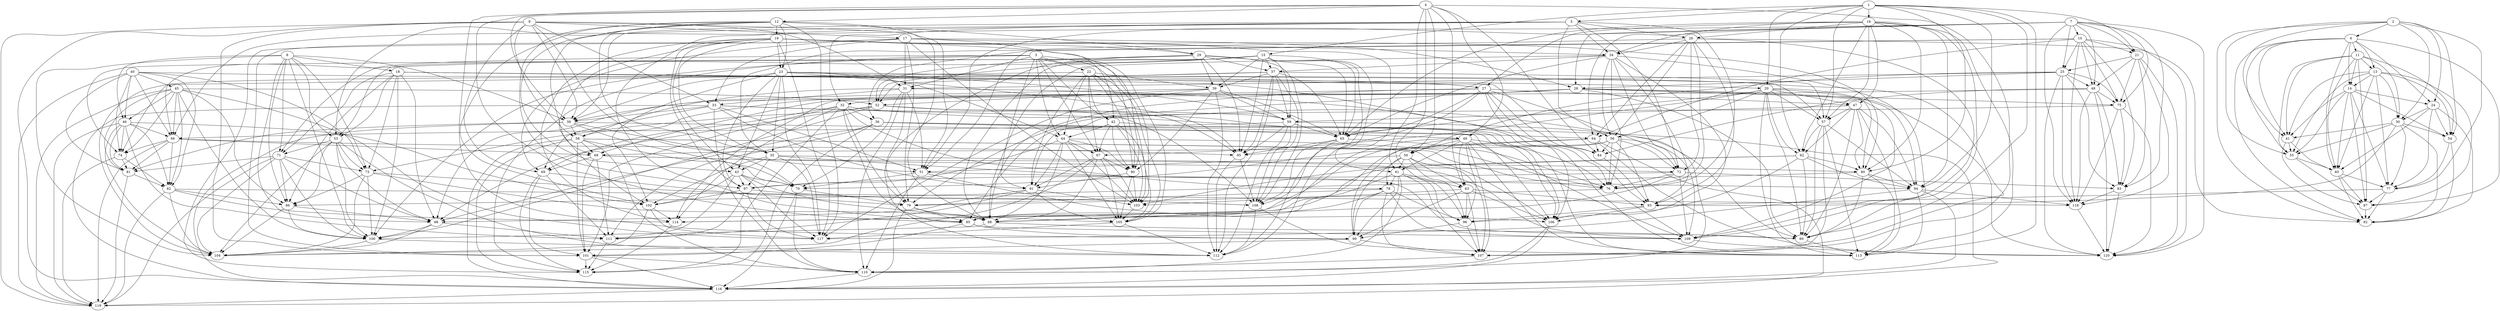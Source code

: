 digraph G {
1 [label="1"];
2 [label="2"];
3 [label="3"];
4 [label="4"];
5 [label="5"];
6 [label="6"];
7 [label="7"];
8 [label="8"];
9 [label="9"];
10 [label="10"];
11 [label="11"];
12 [label="12"];
13 [label="13"];
14 [label="14"];
15 [label="15"];
16 [label="16"];
17 [label="17"];
18 [label="18"];
19 [label="19"];
20 [label="20"];
21 [label="21"];
22 [label="22"];
23 [label="23"];
24 [label="24"];
25 [label="25"];
26 [label="26"];
27 [label="27"];
28 [label="28"];
29 [label="29"];
30 [label="30"];
31 [label="31"];
32 [label="32"];
33 [label="33"];
34 [label="34"];
35 [label="35"];
36 [label="36"];
37 [label="37"];
38 [label="38"];
39 [label="39"];
40 [label="40"];
41 [label="41"];
42 [label="42"];
43 [label="43"];
44 [label="44"];
45 [label="45"];
46 [label="46"];
47 [label="47"];
48 [label="48"];
49 [label="49"];
50 [label="50"];
51 [label="51"];
52 [label="52"];
53 [label="53"];
54 [label="54"];
55 [label="55"];
56 [label="56"];
57 [label="57"];
58 [label="58"];
59 [label="59"];
60 [label="60"];
61 [label="61"];
62 [label="62"];
63 [label="63"];
64 [label="64"];
65 [label="65"];
66 [label="66"];
67 [label="67"];
68 [label="68"];
69 [label="69"];
70 [label="70"];
71 [label="71"];
72 [label="72"];
73 [label="73"];
74 [label="74"];
75 [label="75"];
76 [label="76"];
77 [label="77"];
78 [label="78"];
79 [label="79"];
80 [label="80"];
81 [label="81"];
82 [label="82"];
83 [label="83"];
84 [label="84"];
85 [label="85"];
86 [label="86"];
87 [label="87"];
88 [label="88"];
89 [label="89"];
90 [label="90"];
91 [label="91"];
92 [label="92"];
93 [label="93"];
94 [label="94"];
95 [label="95"];
96 [label="96"];
97 [label="97"];
98 [label="98"];
99 [label="99"];
100 [label="100"];
101 [label="101"];
102 [label="102"];
103 [label="103"];
104 [label="104"];
105 [label="105"];
106 [label="106"];
107 [label="107"];
108 [label="108"];
109 [label="109"];
110 [label="110"];
111 [label="111"];
112 [label="112"];
113 [label="113"];
114 [label="114"];
115 [label="115"];
116 [label="116"];
117 [label="117"];
118 [label="118"];
119 [label="119"];
120 [label="120"];
1 -> 16;
1 -> 20;
1 -> 94;
1 -> 80;
1 -> 57;
1 -> 62;
1 -> 89;
1 -> 113;
1 -> 5;
1 -> 21;
1 -> 15;
2 -> 24;
2 -> 30;
2 -> 77;
2 -> 92;
2 -> 41;
2 -> 55;
2 -> 6;
2 -> 54;
3 -> 100;
3 -> 44;
3 -> 105;
3 -> 91;
3 -> 42;
3 -> 103;
3 -> 90;
3 -> 22;
3 -> 67;
3 -> 31;
3 -> 115;
3 -> 71;
4 -> 38;
4 -> 85;
4 -> 49;
4 -> 50;
4 -> 61;
4 -> 63;
4 -> 99;
4 -> 96;
4 -> 84;
4 -> 107;
4 -> 12;
5 -> 56;
5 -> 26;
5 -> 72;
5 -> 38;
5 -> 32;
5 -> 85;
5 -> 76;
5 -> 34;
5 -> 53;
6 -> 11;
6 -> 87;
6 -> 13;
6 -> 14;
6 -> 41;
6 -> 24;
6 -> 55;
6 -> 92;
6 -> 60;
7 -> 66;
7 -> 83;
7 -> 21;
7 -> 118;
7 -> 48;
7 -> 10;
7 -> 120;
7 -> 25;
7 -> 75;
7 -> 64;
7 -> 28;
7 -> 51;
8 -> 73;
8 -> 18;
8 -> 53;
8 -> 86;
8 -> 71;
8 -> 104;
8 -> 98;
8 -> 38;
8 -> 46;
8 -> 100;
9 -> 33;
9 -> 31;
9 -> 69;
9 -> 58;
9 -> 116;
9 -> 17;
9 -> 51;
9 -> 70;
9 -> 101;
9 -> 119;
9 -> 38;
10 -> 25;
10 -> 75;
10 -> 48;
10 -> 83;
10 -> 21;
10 -> 64;
10 -> 35;
10 -> 120;
10 -> 36;
10 -> 118;
11 -> 55;
11 -> 14;
11 -> 41;
11 -> 60;
11 -> 87;
11 -> 30;
11 -> 54;
11 -> 13;
12 -> 117;
12 -> 19;
12 -> 43;
12 -> 102;
12 -> 23;
12 -> 88;
12 -> 35;
12 -> 97;
12 -> 68;
12 -> 29;
13 -> 60;
13 -> 41;
13 -> 87;
13 -> 55;
13 -> 14;
13 -> 54;
13 -> 77;
13 -> 30;
14 -> 55;
14 -> 60;
14 -> 87;
14 -> 77;
14 -> 54;
14 -> 24;
14 -> 41;
15 -> 53;
15 -> 95;
15 -> 52;
15 -> 65;
15 -> 59;
15 -> 108;
15 -> 39;
15 -> 66;
15 -> 37;
15 -> 112;
15 -> 88;
16 -> 65;
16 -> 62;
16 -> 80;
16 -> 94;
16 -> 47;
16 -> 57;
16 -> 113;
16 -> 89;
16 -> 26;
16 -> 27;
16 -> 34;
17 -> 31;
17 -> 34;
17 -> 28;
17 -> 101;
17 -> 69;
17 -> 33;
17 -> 79;
17 -> 42;
17 -> 103;
17 -> 115;
18 -> 20;
18 -> 93;
18 -> 100;
18 -> 86;
18 -> 27;
18 -> 84;
18 -> 73;
18 -> 53;
18 -> 71;
18 -> 98;
19 -> 61;
19 -> 97;
19 -> 23;
19 -> 35;
19 -> 43;
19 -> 117;
19 -> 102;
19 -> 29;
19 -> 80;
19 -> 114;
19 -> 90;
20 -> 113;
20 -> 89;
20 -> 62;
20 -> 80;
20 -> 47;
20 -> 94;
20 -> 57;
20 -> 65;
20 -> 56;
20 -> 67;
21 -> 83;
21 -> 118;
21 -> 120;
21 -> 25;
21 -> 75;
21 -> 48;
22 -> 39;
22 -> 44;
22 -> 105;
22 -> 91;
22 -> 42;
22 -> 90;
22 -> 103;
22 -> 67;
22 -> 74;
23 -> 27;
23 -> 102;
23 -> 43;
23 -> 97;
23 -> 35;
23 -> 117;
23 -> 59;
23 -> 44;
23 -> 57;
23 -> 95;
23 -> 38;
24 -> 54;
24 -> 30;
24 -> 92;
24 -> 60;
24 -> 77;
25 -> 120;
25 -> 118;
25 -> 75;
25 -> 83;
25 -> 28;
25 -> 31;
25 -> 48;
25 -> 50;
26 -> 109;
26 -> 93;
26 -> 64;
26 -> 34;
26 -> 72;
26 -> 56;
26 -> 76;
26 -> 92;
26 -> 51;
27 -> 65;
27 -> 76;
27 -> 38;
27 -> 84;
27 -> 72;
27 -> 88;
27 -> 95;
27 -> 47;
27 -> 113;
28 -> 58;
28 -> 79;
28 -> 68;
28 -> 32;
28 -> 109;
28 -> 120;
28 -> 89;
28 -> 75;
29 -> 52;
29 -> 65;
29 -> 39;
29 -> 108;
29 -> 112;
29 -> 37;
29 -> 95;
29 -> 74;
30 -> 92;
30 -> 77;
30 -> 54;
30 -> 55;
30 -> 41;
30 -> 93;
31 -> 58;
31 -> 33;
31 -> 79;
31 -> 51;
31 -> 70;
31 -> 106;
31 -> 110;
32 -> 114;
32 -> 69;
32 -> 78;
32 -> 101;
32 -> 110;
32 -> 115;
32 -> 85;
32 -> 79;
32 -> 36;
33 -> 113;
33 -> 38;
33 -> 106;
33 -> 110;
33 -> 51;
33 -> 91;
33 -> 116;
33 -> 69;
34 -> 37;
34 -> 88;
34 -> 109;
34 -> 56;
34 -> 93;
34 -> 76;
34 -> 106;
34 -> 72;
34 -> 65;
35 -> 43;
35 -> 117;
35 -> 102;
35 -> 97;
35 -> 89;
35 -> 80;
36 -> 49;
36 -> 98;
36 -> 64;
36 -> 111;
36 -> 116;
36 -> 115;
37 -> 39;
37 -> 95;
37 -> 59;
37 -> 112;
37 -> 65;
37 -> 108;
37 -> 52;
37 -> 104;
37 -> 57;
38 -> 106;
38 -> 51;
38 -> 58;
38 -> 70;
38 -> 116;
38 -> 81;
39 -> 112;
39 -> 65;
39 -> 52;
39 -> 59;
39 -> 117;
39 -> 98;
39 -> 90;
40 -> 74;
40 -> 119;
40 -> 82;
40 -> 66;
40 -> 46;
40 -> 81;
40 -> 73;
40 -> 45;
40 -> 107;
41 -> 87;
41 -> 55;
41 -> 60;
42 -> 91;
42 -> 67;
42 -> 103;
42 -> 44;
42 -> 90;
42 -> 105;
42 -> 106;
43 -> 117;
43 -> 102;
43 -> 97;
43 -> 105;
43 -> 70;
43 -> 111;
44 -> 88;
44 -> 90;
44 -> 105;
44 -> 67;
44 -> 91;
44 -> 97;
44 -> 103;
44 -> 76;
45 -> 100;
45 -> 81;
45 -> 119;
45 -> 46;
45 -> 74;
45 -> 66;
45 -> 82;
45 -> 52;
45 -> 117;
45 -> 86;
46 -> 119;
46 -> 66;
46 -> 111;
46 -> 81;
46 -> 74;
46 -> 82;
46 -> 102;
46 -> 104;
47 -> 94;
47 -> 89;
47 -> 62;
47 -> 113;
47 -> 57;
47 -> 80;
47 -> 59;
48 -> 84;
48 -> 120;
48 -> 75;
48 -> 118;
48 -> 83;
48 -> 114;
49 -> 76;
49 -> 50;
49 -> 96;
49 -> 63;
49 -> 61;
49 -> 113;
49 -> 99;
49 -> 107;
49 -> 109;
49 -> 85;
50 -> 96;
50 -> 107;
50 -> 61;
50 -> 63;
50 -> 99;
50 -> 51;
50 -> 78;
51 -> 70;
51 -> 106;
51 -> 110;
51 -> 94;
52 -> 98;
52 -> 108;
52 -> 95;
52 -> 59;
52 -> 100;
52 -> 73;
53 -> 71;
53 -> 100;
53 -> 98;
53 -> 104;
53 -> 73;
53 -> 86;
53 -> 112;
54 -> 77;
54 -> 92;
55 -> 60;
55 -> 87;
56 -> 88;
56 -> 68;
56 -> 109;
56 -> 76;
56 -> 93;
56 -> 84;
56 -> 72;
57 -> 107;
57 -> 62;
57 -> 94;
57 -> 113;
57 -> 89;
58 -> 68;
58 -> 116;
58 -> 76;
58 -> 115;
58 -> 106;
58 -> 110;
58 -> 70;
58 -> 101;
59 -> 89;
59 -> 112;
59 -> 108;
59 -> 95;
59 -> 65;
59 -> 66;
60 -> 87;
60 -> 77;
60 -> 92;
61 -> 110;
61 -> 63;
61 -> 85;
61 -> 96;
61 -> 107;
61 -> 78;
61 -> 99;
62 -> 89;
62 -> 80;
62 -> 94;
62 -> 114;
62 -> 103;
62 -> 96;
63 -> 106;
63 -> 96;
63 -> 107;
63 -> 93;
63 -> 99;
63 -> 103;
64 -> 114;
64 -> 70;
64 -> 84;
64 -> 119;
64 -> 120;
65 -> 108;
65 -> 95;
65 -> 112;
65 -> 76;
66 -> 82;
66 -> 119;
66 -> 95;
66 -> 74;
66 -> 81;
66 -> 68;
67 -> 105;
67 -> 88;
67 -> 103;
67 -> 91;
67 -> 90;
67 -> 104;
68 -> 72;
68 -> 69;
68 -> 111;
68 -> 101;
68 -> 109;
69 -> 79;
69 -> 115;
69 -> 101;
69 -> 111;
70 -> 79;
70 -> 110;
70 -> 116;
71 -> 100;
71 -> 98;
71 -> 73;
71 -> 104;
71 -> 81;
71 -> 119;
71 -> 86;
72 -> 76;
72 -> 88;
72 -> 109;
72 -> 97;
72 -> 83;
73 -> 88;
73 -> 104;
73 -> 86;
73 -> 108;
73 -> 100;
74 -> 82;
74 -> 119;
74 -> 81;
75 -> 120;
75 -> 118;
75 -> 83;
75 -> 85;
76 -> 79;
76 -> 109;
77 -> 92;
77 -> 93;
77 -> 87;
78 -> 109;
78 -> 107;
78 -> 79;
78 -> 99;
78 -> 85;
78 -> 96;
79 -> 116;
79 -> 88;
79 -> 85;
80 -> 89;
80 -> 113;
80 -> 94;
80 -> 86;
81 -> 82;
81 -> 119;
82 -> 114;
82 -> 119;
82 -> 86;
82 -> 104;
82 -> 118;
83 -> 120;
83 -> 118;
84 -> 93;
85 -> 99;
85 -> 101;
85 -> 109;
86 -> 100;
86 -> 104;
86 -> 98;
87 -> 92;
88 -> 89;
88 -> 100;
89 -> 113;
90 -> 103;
90 -> 91;
90 -> 105;
91 -> 103;
91 -> 105;
91 -> 98;
91 -> 111;
93 -> 106;
93 -> 96;
94 -> 116;
94 -> 113;
94 -> 118;
94 -> 117;
95 -> 112;
95 -> 108;
96 -> 99;
96 -> 107;
97 -> 102;
97 -> 117;
97 -> 111;
97 -> 108;
98 -> 111;
98 -> 104;
98 -> 100;
99 -> 101;
99 -> 107;
100 -> 104;
100 -> 112;
101 -> 116;
101 -> 115;
101 -> 110;
102 -> 117;
102 -> 104;
102 -> 114;
103 -> 105;
105 -> 117;
105 -> 112;
106 -> 110;
106 -> 116;
107 -> 110;
108 -> 112;
108 -> 113;
109 -> 120;
110 -> 116;
111 -> 115;
114 -> 115;
116 -> 119;
118 -> 120;
}
